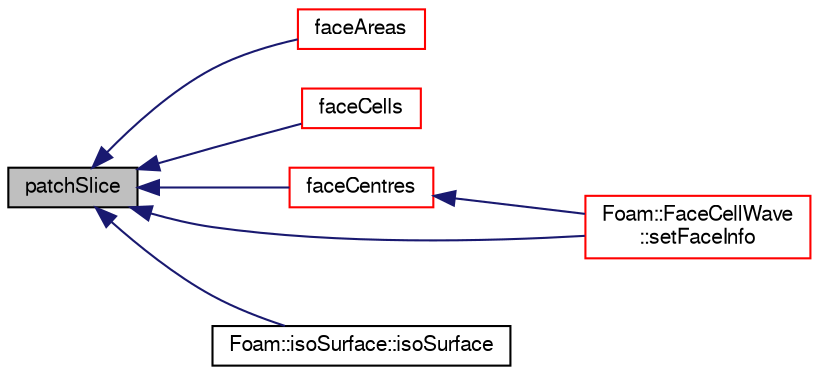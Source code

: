 digraph "patchSlice"
{
  bgcolor="transparent";
  edge [fontname="FreeSans",fontsize="10",labelfontname="FreeSans",labelfontsize="10"];
  node [fontname="FreeSans",fontsize="10",shape=record];
  rankdir="LR";
  Node4271 [label="patchSlice",height=0.2,width=0.4,color="black", fillcolor="grey75", style="filled", fontcolor="black"];
  Node4271 -> Node4272 [dir="back",color="midnightblue",fontsize="10",style="solid",fontname="FreeSans"];
  Node4272 [label="faceAreas",height=0.2,width=0.4,color="red",URL="$a27478.html#a129c714af51a28e963f5f445235715b9",tooltip="Return face normals. "];
  Node4271 -> Node4302 [dir="back",color="midnightblue",fontsize="10",style="solid",fontname="FreeSans"];
  Node4302 [label="faceCells",height=0.2,width=0.4,color="red",URL="$a27478.html#afbfac825732ef2770fff4261b4e930e9",tooltip="Return face-cell addressing. "];
  Node4271 -> Node4909 [dir="back",color="midnightblue",fontsize="10",style="solid",fontname="FreeSans"];
  Node4909 [label="faceCentres",height=0.2,width=0.4,color="red",URL="$a27478.html#a7eedbc42527b683112bf222f221a714c",tooltip="Return face centres. "];
  Node4909 -> Node4387 [dir="back",color="midnightblue",fontsize="10",style="solid",fontname="FreeSans"];
  Node4387 [label="Foam::FaceCellWave\l::setFaceInfo",height=0.2,width=0.4,color="red",URL="$a24814.html#a4dfc64d9c6a80650006ac5ab728f95b0",tooltip="Set initial changed faces. "];
  Node4271 -> Node4576 [dir="back",color="midnightblue",fontsize="10",style="solid",fontname="FreeSans"];
  Node4576 [label="Foam::isoSurface::isoSurface",height=0.2,width=0.4,color="black",URL="$a29346.html#a2d3f6322d0523951b389b2245851396f",tooltip="Construct from cell values and point values. Uses boundaryField. "];
  Node4271 -> Node4387 [dir="back",color="midnightblue",fontsize="10",style="solid",fontname="FreeSans"];
}
